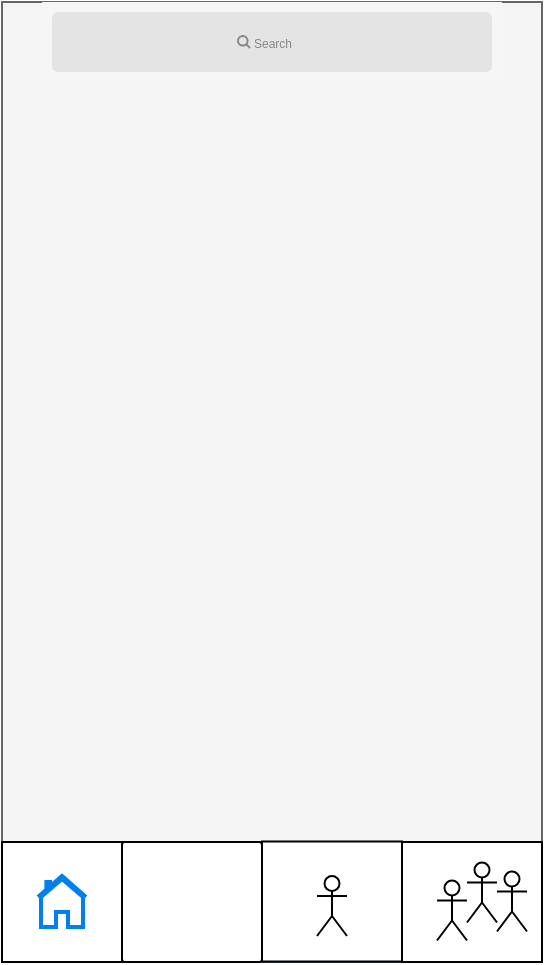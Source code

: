 <mxfile version="17.4.2" type="device"><diagram id="wWAYzVn5GeDATpAe7_ZP" name="Page-1"><mxGraphModel dx="2878" dy="-3700" grid="1" gridSize="10" guides="1" tooltips="1" connect="1" arrows="1" fold="1" page="1" pageScale="1" pageWidth="850" pageHeight="1100" math="0" shadow="0"><root><mxCell id="0"/><mxCell id="1" parent="0"/><mxCell id="Tz-0Wcyg88upuxjj_sXM-2" value="" style="rounded=0;whiteSpace=wrap;html=1;fillColor=#f5f5f5;fontColor=#333333;strokeColor=#666666;" vertex="1" parent="1"><mxGeometry x="-1610" y="4670" width="270" height="480" as="geometry"/></mxCell><mxCell id="Tz-0Wcyg88upuxjj_sXM-3" value="" style="rounded=0;whiteSpace=wrap;html=1;fillColor=#647687;fontColor=#ffffff;strokeColor=#314354;" vertex="1" parent="1"><mxGeometry x="-1610" y="5090" width="270" height="60" as="geometry"/></mxCell><mxCell id="Tz-0Wcyg88upuxjj_sXM-4" value="" style="shape=rect;fillColor=#F6F6F6;strokeColor=none;" vertex="1" parent="1"><mxGeometry x="-1590" y="4670" width="230" height="40" as="geometry"/></mxCell><mxCell id="Tz-0Wcyg88upuxjj_sXM-5" value="" style="html=1;strokeWidth=1;shadow=0;dashed=0;shape=mxgraph.ios7ui.marginRect;rx=3;ry=3;rectMargin=5;fillColor=#E4E4E4;strokeColor=none;" vertex="1" parent="Tz-0Wcyg88upuxjj_sXM-4"><mxGeometry width="230" height="40" as="geometry"/></mxCell><mxCell id="Tz-0Wcyg88upuxjj_sXM-6" value="Search" style="shape=mxgraph.ios7.icons.looking_glass;strokeColor=#878789;fillColor=none;fontColor=#878789;labelPosition=right;verticalLabelPosition=middle;align=left;verticalAlign=middle;fontSize=6;fontStyle=0;spacingTop=2;sketch=0;" vertex="1" parent="Tz-0Wcyg88upuxjj_sXM-4"><mxGeometry x="0.5" y="0.5" width="6" height="6" relative="1" as="geometry"><mxPoint x="-17" y="-3" as="offset"/></mxGeometry></mxCell><mxCell id="Tz-0Wcyg88upuxjj_sXM-7" value="" style="rounded=0;whiteSpace=wrap;html=1;" vertex="1" parent="1"><mxGeometry x="-1610" y="5090" width="60" height="60" as="geometry"/></mxCell><mxCell id="Tz-0Wcyg88upuxjj_sXM-8" value="" style="html=1;verticalLabelPosition=bottom;align=center;labelBackgroundColor=#ffffff;verticalAlign=top;strokeWidth=2;strokeColor=#0080F0;shadow=0;dashed=0;shape=mxgraph.ios7.icons.home;" vertex="1" parent="1"><mxGeometry x="-1592" y="5107" width="24" height="25.5" as="geometry"/></mxCell><mxCell id="Tz-0Wcyg88upuxjj_sXM-9" value="" style="html=1;strokeColor=default;fillColor=default;labelPosition=center;verticalLabelPosition=middle;verticalAlign=top;align=center;fontSize=12;outlineConnect=0;spacingTop=-6;fontColor=default;sketch=0;shape=mxgraph.sitemap.news;fontFamily=Helvetica;" vertex="1" parent="1"><mxGeometry x="-1550" y="5090" width="70" height="60" as="geometry"/></mxCell><mxCell id="Tz-0Wcyg88upuxjj_sXM-11" value="" style="rounded=0;whiteSpace=wrap;html=1;" vertex="1" parent="1"><mxGeometry x="-1480" y="5089.75" width="70" height="60" as="geometry"/></mxCell><mxCell id="Tz-0Wcyg88upuxjj_sXM-10" value="" style="shape=umlActor;verticalLabelPosition=bottom;verticalAlign=top;html=1;outlineConnect=0;" vertex="1" parent="1"><mxGeometry x="-1452.5" y="5107" width="15" height="30" as="geometry"/></mxCell><mxCell id="Tz-0Wcyg88upuxjj_sXM-18" value="" style="rounded=0;whiteSpace=wrap;html=1;" vertex="1" parent="1"><mxGeometry x="-1410" y="5090" width="70" height="60" as="geometry"/></mxCell><mxCell id="Tz-0Wcyg88upuxjj_sXM-13" value="" style="shape=umlActor;verticalLabelPosition=bottom;verticalAlign=top;html=1;outlineConnect=0;" vertex="1" parent="1"><mxGeometry x="-1377.5" y="5100.25" width="15" height="30" as="geometry"/></mxCell><mxCell id="Tz-0Wcyg88upuxjj_sXM-14" value="" style="shape=umlActor;verticalLabelPosition=bottom;verticalAlign=top;html=1;outlineConnect=0;" vertex="1" parent="1"><mxGeometry x="-1392.5" y="5109.25" width="15" height="30" as="geometry"/></mxCell><mxCell id="Tz-0Wcyg88upuxjj_sXM-15" value="" style="shape=umlActor;verticalLabelPosition=bottom;verticalAlign=top;html=1;outlineConnect=0;" vertex="1" parent="1"><mxGeometry x="-1362.5" y="5104.75" width="15" height="30" as="geometry"/></mxCell></root></mxGraphModel></diagram></mxfile>